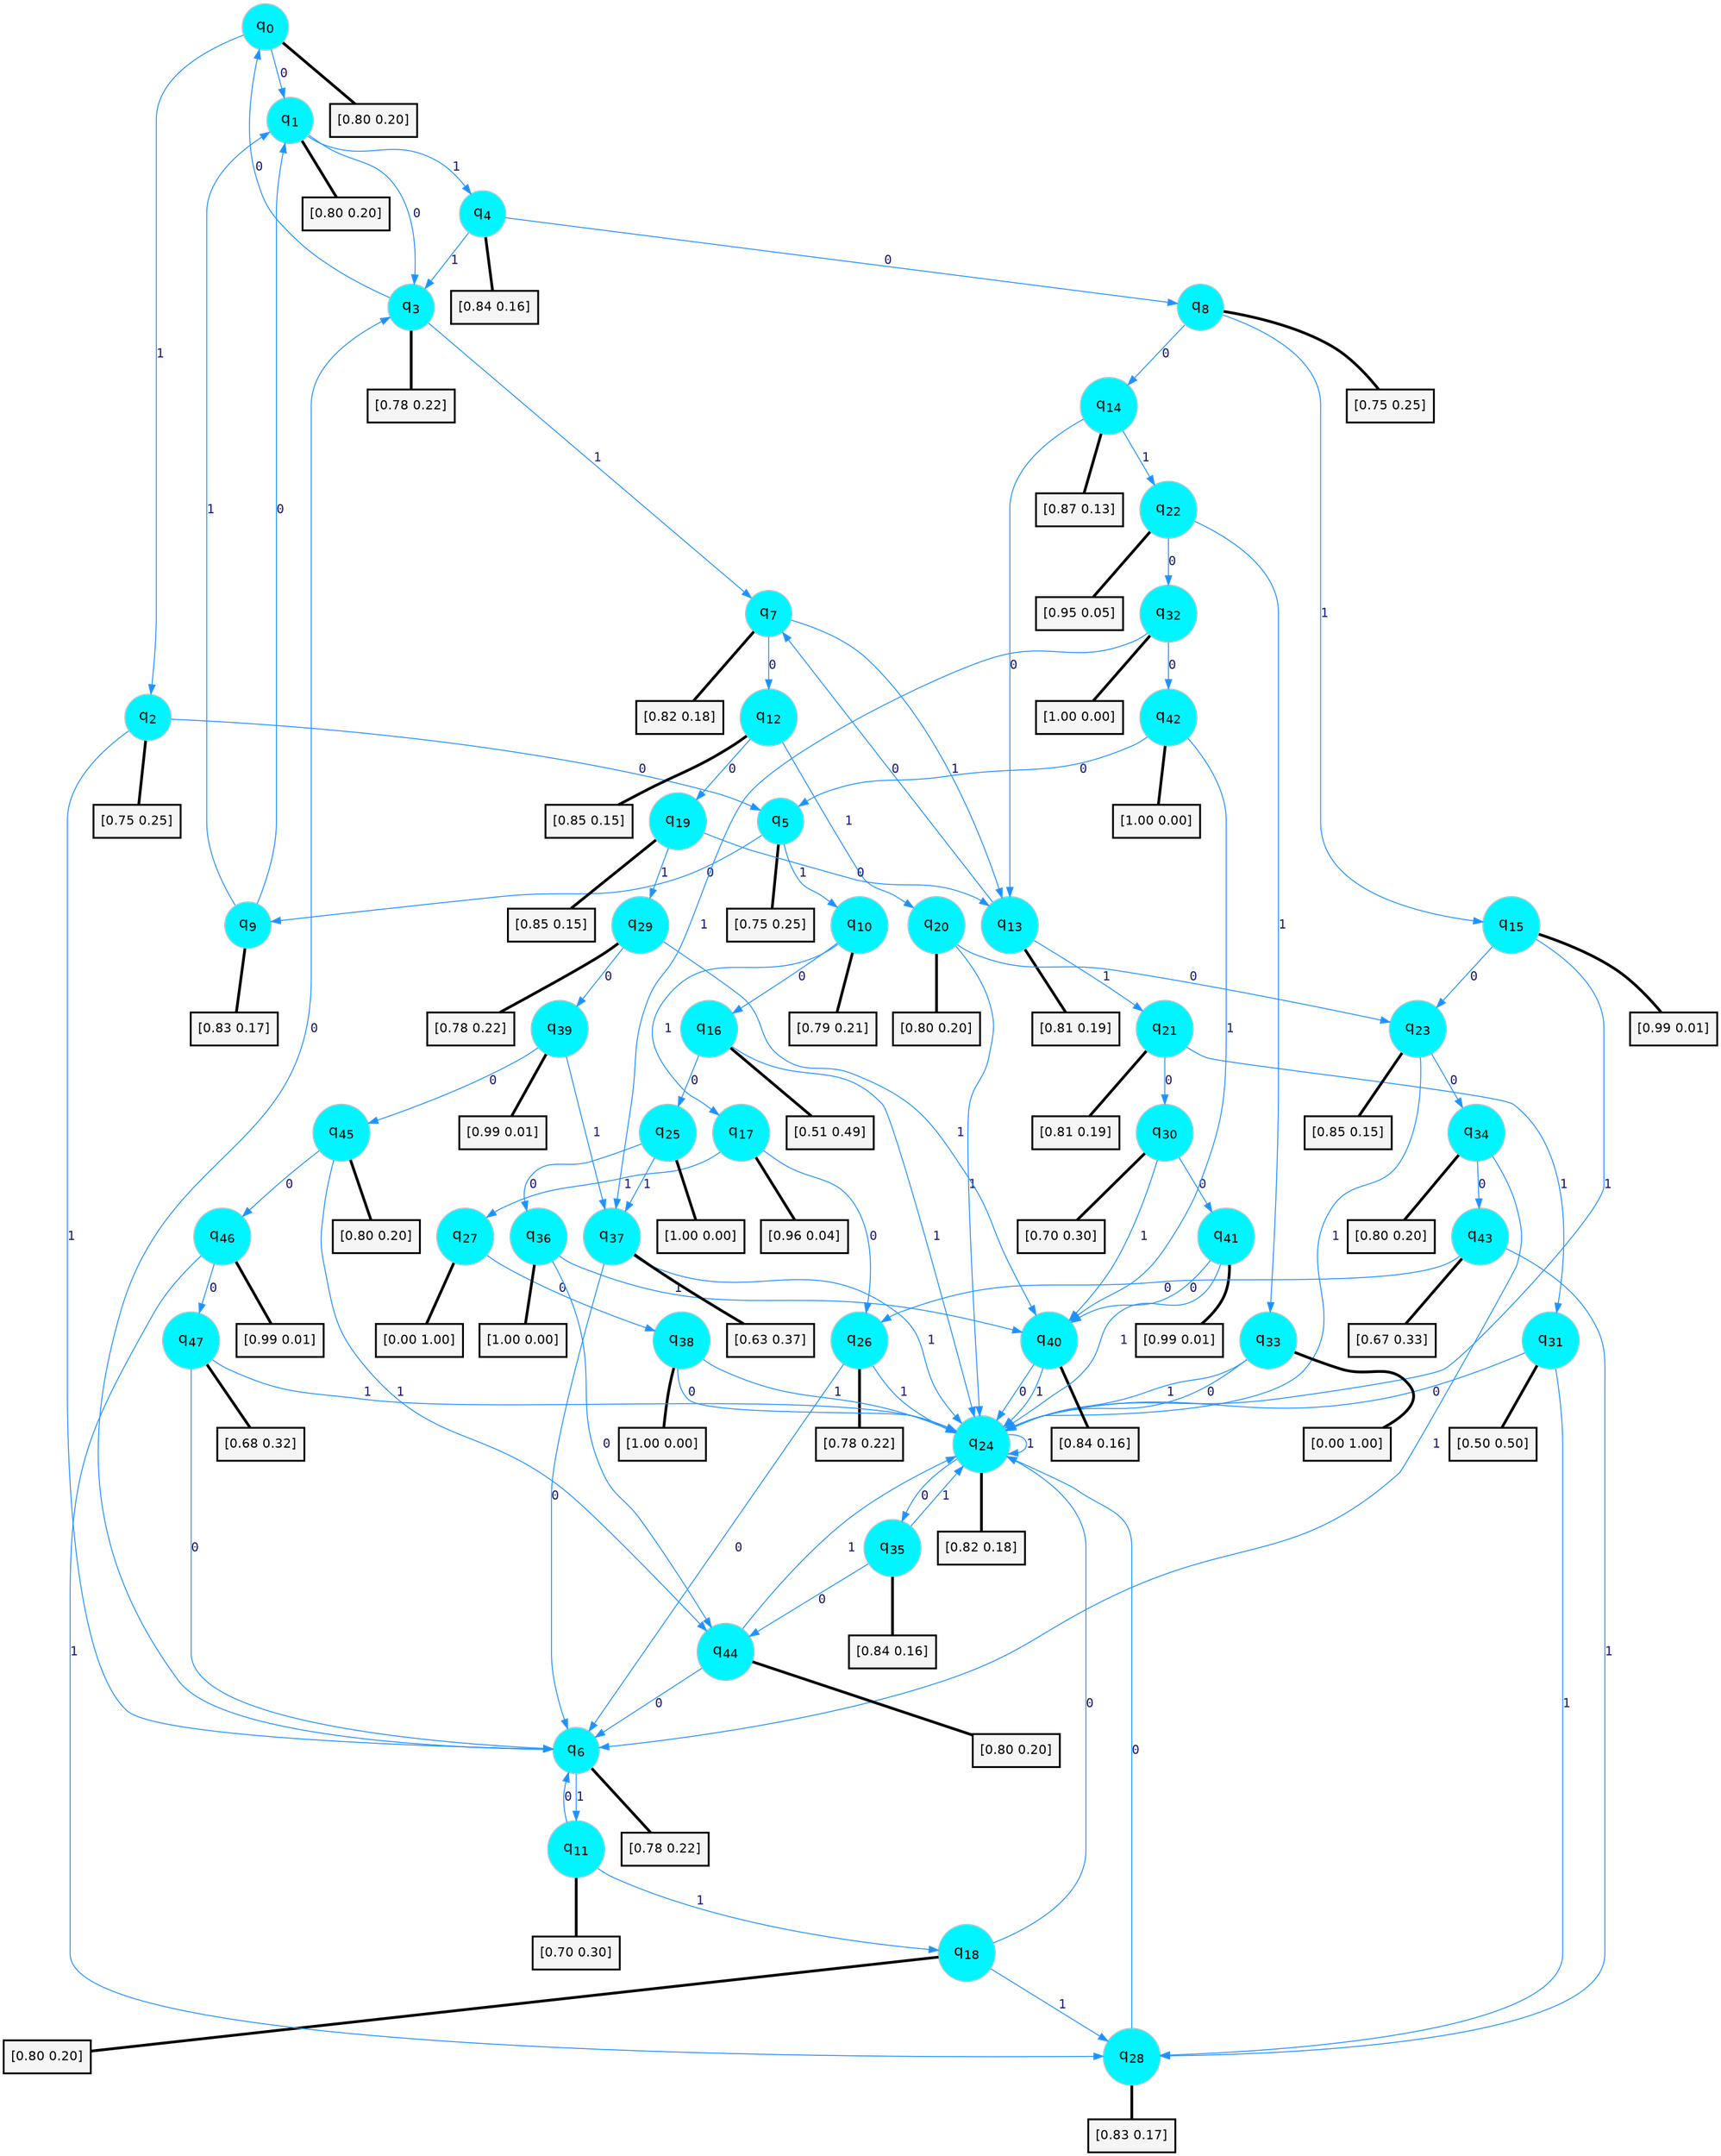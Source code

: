 digraph G {
graph [
bgcolor=transparent, dpi=300, rankdir=TD, size="40,25"];
node [
color=gray, fillcolor=turquoise1, fontcolor=black, fontname=Helvetica, fontsize=16, fontweight=bold, shape=circle, style=filled];
edge [
arrowsize=1, color=dodgerblue1, fontcolor=midnightblue, fontname=courier, fontweight=bold, penwidth=1, style=solid, weight=20];
0[label=<q<SUB>0</SUB>>];
1[label=<q<SUB>1</SUB>>];
2[label=<q<SUB>2</SUB>>];
3[label=<q<SUB>3</SUB>>];
4[label=<q<SUB>4</SUB>>];
5[label=<q<SUB>5</SUB>>];
6[label=<q<SUB>6</SUB>>];
7[label=<q<SUB>7</SUB>>];
8[label=<q<SUB>8</SUB>>];
9[label=<q<SUB>9</SUB>>];
10[label=<q<SUB>10</SUB>>];
11[label=<q<SUB>11</SUB>>];
12[label=<q<SUB>12</SUB>>];
13[label=<q<SUB>13</SUB>>];
14[label=<q<SUB>14</SUB>>];
15[label=<q<SUB>15</SUB>>];
16[label=<q<SUB>16</SUB>>];
17[label=<q<SUB>17</SUB>>];
18[label=<q<SUB>18</SUB>>];
19[label=<q<SUB>19</SUB>>];
20[label=<q<SUB>20</SUB>>];
21[label=<q<SUB>21</SUB>>];
22[label=<q<SUB>22</SUB>>];
23[label=<q<SUB>23</SUB>>];
24[label=<q<SUB>24</SUB>>];
25[label=<q<SUB>25</SUB>>];
26[label=<q<SUB>26</SUB>>];
27[label=<q<SUB>27</SUB>>];
28[label=<q<SUB>28</SUB>>];
29[label=<q<SUB>29</SUB>>];
30[label=<q<SUB>30</SUB>>];
31[label=<q<SUB>31</SUB>>];
32[label=<q<SUB>32</SUB>>];
33[label=<q<SUB>33</SUB>>];
34[label=<q<SUB>34</SUB>>];
35[label=<q<SUB>35</SUB>>];
36[label=<q<SUB>36</SUB>>];
37[label=<q<SUB>37</SUB>>];
38[label=<q<SUB>38</SUB>>];
39[label=<q<SUB>39</SUB>>];
40[label=<q<SUB>40</SUB>>];
41[label=<q<SUB>41</SUB>>];
42[label=<q<SUB>42</SUB>>];
43[label=<q<SUB>43</SUB>>];
44[label=<q<SUB>44</SUB>>];
45[label=<q<SUB>45</SUB>>];
46[label=<q<SUB>46</SUB>>];
47[label=<q<SUB>47</SUB>>];
48[label="[0.80 0.20]", shape=box,fontcolor=black, fontname=Helvetica, fontsize=14, penwidth=2, fillcolor=whitesmoke,color=black];
49[label="[0.80 0.20]", shape=box,fontcolor=black, fontname=Helvetica, fontsize=14, penwidth=2, fillcolor=whitesmoke,color=black];
50[label="[0.75 0.25]", shape=box,fontcolor=black, fontname=Helvetica, fontsize=14, penwidth=2, fillcolor=whitesmoke,color=black];
51[label="[0.78 0.22]", shape=box,fontcolor=black, fontname=Helvetica, fontsize=14, penwidth=2, fillcolor=whitesmoke,color=black];
52[label="[0.84 0.16]", shape=box,fontcolor=black, fontname=Helvetica, fontsize=14, penwidth=2, fillcolor=whitesmoke,color=black];
53[label="[0.75 0.25]", shape=box,fontcolor=black, fontname=Helvetica, fontsize=14, penwidth=2, fillcolor=whitesmoke,color=black];
54[label="[0.78 0.22]", shape=box,fontcolor=black, fontname=Helvetica, fontsize=14, penwidth=2, fillcolor=whitesmoke,color=black];
55[label="[0.82 0.18]", shape=box,fontcolor=black, fontname=Helvetica, fontsize=14, penwidth=2, fillcolor=whitesmoke,color=black];
56[label="[0.75 0.25]", shape=box,fontcolor=black, fontname=Helvetica, fontsize=14, penwidth=2, fillcolor=whitesmoke,color=black];
57[label="[0.83 0.17]", shape=box,fontcolor=black, fontname=Helvetica, fontsize=14, penwidth=2, fillcolor=whitesmoke,color=black];
58[label="[0.79 0.21]", shape=box,fontcolor=black, fontname=Helvetica, fontsize=14, penwidth=2, fillcolor=whitesmoke,color=black];
59[label="[0.70 0.30]", shape=box,fontcolor=black, fontname=Helvetica, fontsize=14, penwidth=2, fillcolor=whitesmoke,color=black];
60[label="[0.85 0.15]", shape=box,fontcolor=black, fontname=Helvetica, fontsize=14, penwidth=2, fillcolor=whitesmoke,color=black];
61[label="[0.81 0.19]", shape=box,fontcolor=black, fontname=Helvetica, fontsize=14, penwidth=2, fillcolor=whitesmoke,color=black];
62[label="[0.87 0.13]", shape=box,fontcolor=black, fontname=Helvetica, fontsize=14, penwidth=2, fillcolor=whitesmoke,color=black];
63[label="[0.99 0.01]", shape=box,fontcolor=black, fontname=Helvetica, fontsize=14, penwidth=2, fillcolor=whitesmoke,color=black];
64[label="[0.51 0.49]", shape=box,fontcolor=black, fontname=Helvetica, fontsize=14, penwidth=2, fillcolor=whitesmoke,color=black];
65[label="[0.96 0.04]", shape=box,fontcolor=black, fontname=Helvetica, fontsize=14, penwidth=2, fillcolor=whitesmoke,color=black];
66[label="[0.80 0.20]", shape=box,fontcolor=black, fontname=Helvetica, fontsize=14, penwidth=2, fillcolor=whitesmoke,color=black];
67[label="[0.85 0.15]", shape=box,fontcolor=black, fontname=Helvetica, fontsize=14, penwidth=2, fillcolor=whitesmoke,color=black];
68[label="[0.80 0.20]", shape=box,fontcolor=black, fontname=Helvetica, fontsize=14, penwidth=2, fillcolor=whitesmoke,color=black];
69[label="[0.81 0.19]", shape=box,fontcolor=black, fontname=Helvetica, fontsize=14, penwidth=2, fillcolor=whitesmoke,color=black];
70[label="[0.95 0.05]", shape=box,fontcolor=black, fontname=Helvetica, fontsize=14, penwidth=2, fillcolor=whitesmoke,color=black];
71[label="[0.85 0.15]", shape=box,fontcolor=black, fontname=Helvetica, fontsize=14, penwidth=2, fillcolor=whitesmoke,color=black];
72[label="[0.82 0.18]", shape=box,fontcolor=black, fontname=Helvetica, fontsize=14, penwidth=2, fillcolor=whitesmoke,color=black];
73[label="[1.00 0.00]", shape=box,fontcolor=black, fontname=Helvetica, fontsize=14, penwidth=2, fillcolor=whitesmoke,color=black];
74[label="[0.78 0.22]", shape=box,fontcolor=black, fontname=Helvetica, fontsize=14, penwidth=2, fillcolor=whitesmoke,color=black];
75[label="[0.00 1.00]", shape=box,fontcolor=black, fontname=Helvetica, fontsize=14, penwidth=2, fillcolor=whitesmoke,color=black];
76[label="[0.83 0.17]", shape=box,fontcolor=black, fontname=Helvetica, fontsize=14, penwidth=2, fillcolor=whitesmoke,color=black];
77[label="[0.78 0.22]", shape=box,fontcolor=black, fontname=Helvetica, fontsize=14, penwidth=2, fillcolor=whitesmoke,color=black];
78[label="[0.70 0.30]", shape=box,fontcolor=black, fontname=Helvetica, fontsize=14, penwidth=2, fillcolor=whitesmoke,color=black];
79[label="[0.50 0.50]", shape=box,fontcolor=black, fontname=Helvetica, fontsize=14, penwidth=2, fillcolor=whitesmoke,color=black];
80[label="[1.00 0.00]", shape=box,fontcolor=black, fontname=Helvetica, fontsize=14, penwidth=2, fillcolor=whitesmoke,color=black];
81[label="[0.00 1.00]", shape=box,fontcolor=black, fontname=Helvetica, fontsize=14, penwidth=2, fillcolor=whitesmoke,color=black];
82[label="[0.80 0.20]", shape=box,fontcolor=black, fontname=Helvetica, fontsize=14, penwidth=2, fillcolor=whitesmoke,color=black];
83[label="[0.84 0.16]", shape=box,fontcolor=black, fontname=Helvetica, fontsize=14, penwidth=2, fillcolor=whitesmoke,color=black];
84[label="[1.00 0.00]", shape=box,fontcolor=black, fontname=Helvetica, fontsize=14, penwidth=2, fillcolor=whitesmoke,color=black];
85[label="[0.63 0.37]", shape=box,fontcolor=black, fontname=Helvetica, fontsize=14, penwidth=2, fillcolor=whitesmoke,color=black];
86[label="[1.00 0.00]", shape=box,fontcolor=black, fontname=Helvetica, fontsize=14, penwidth=2, fillcolor=whitesmoke,color=black];
87[label="[0.99 0.01]", shape=box,fontcolor=black, fontname=Helvetica, fontsize=14, penwidth=2, fillcolor=whitesmoke,color=black];
88[label="[0.84 0.16]", shape=box,fontcolor=black, fontname=Helvetica, fontsize=14, penwidth=2, fillcolor=whitesmoke,color=black];
89[label="[0.99 0.01]", shape=box,fontcolor=black, fontname=Helvetica, fontsize=14, penwidth=2, fillcolor=whitesmoke,color=black];
90[label="[1.00 0.00]", shape=box,fontcolor=black, fontname=Helvetica, fontsize=14, penwidth=2, fillcolor=whitesmoke,color=black];
91[label="[0.67 0.33]", shape=box,fontcolor=black, fontname=Helvetica, fontsize=14, penwidth=2, fillcolor=whitesmoke,color=black];
92[label="[0.80 0.20]", shape=box,fontcolor=black, fontname=Helvetica, fontsize=14, penwidth=2, fillcolor=whitesmoke,color=black];
93[label="[0.80 0.20]", shape=box,fontcolor=black, fontname=Helvetica, fontsize=14, penwidth=2, fillcolor=whitesmoke,color=black];
94[label="[0.99 0.01]", shape=box,fontcolor=black, fontname=Helvetica, fontsize=14, penwidth=2, fillcolor=whitesmoke,color=black];
95[label="[0.68 0.32]", shape=box,fontcolor=black, fontname=Helvetica, fontsize=14, penwidth=2, fillcolor=whitesmoke,color=black];
0->1 [label=0];
0->2 [label=1];
0->48 [arrowhead=none, penwidth=3,color=black];
1->3 [label=0];
1->4 [label=1];
1->49 [arrowhead=none, penwidth=3,color=black];
2->5 [label=0];
2->6 [label=1];
2->50 [arrowhead=none, penwidth=3,color=black];
3->0 [label=0];
3->7 [label=1];
3->51 [arrowhead=none, penwidth=3,color=black];
4->8 [label=0];
4->3 [label=1];
4->52 [arrowhead=none, penwidth=3,color=black];
5->9 [label=0];
5->10 [label=1];
5->53 [arrowhead=none, penwidth=3,color=black];
6->3 [label=0];
6->11 [label=1];
6->54 [arrowhead=none, penwidth=3,color=black];
7->12 [label=0];
7->13 [label=1];
7->55 [arrowhead=none, penwidth=3,color=black];
8->14 [label=0];
8->15 [label=1];
8->56 [arrowhead=none, penwidth=3,color=black];
9->1 [label=0];
9->1 [label=1];
9->57 [arrowhead=none, penwidth=3,color=black];
10->16 [label=0];
10->17 [label=1];
10->58 [arrowhead=none, penwidth=3,color=black];
11->6 [label=0];
11->18 [label=1];
11->59 [arrowhead=none, penwidth=3,color=black];
12->19 [label=0];
12->20 [label=1];
12->60 [arrowhead=none, penwidth=3,color=black];
13->7 [label=0];
13->21 [label=1];
13->61 [arrowhead=none, penwidth=3,color=black];
14->13 [label=0];
14->22 [label=1];
14->62 [arrowhead=none, penwidth=3,color=black];
15->23 [label=0];
15->24 [label=1];
15->63 [arrowhead=none, penwidth=3,color=black];
16->25 [label=0];
16->24 [label=1];
16->64 [arrowhead=none, penwidth=3,color=black];
17->26 [label=0];
17->27 [label=1];
17->65 [arrowhead=none, penwidth=3,color=black];
18->24 [label=0];
18->28 [label=1];
18->66 [arrowhead=none, penwidth=3,color=black];
19->13 [label=0];
19->29 [label=1];
19->67 [arrowhead=none, penwidth=3,color=black];
20->23 [label=0];
20->24 [label=1];
20->68 [arrowhead=none, penwidth=3,color=black];
21->30 [label=0];
21->31 [label=1];
21->69 [arrowhead=none, penwidth=3,color=black];
22->32 [label=0];
22->33 [label=1];
22->70 [arrowhead=none, penwidth=3,color=black];
23->34 [label=0];
23->24 [label=1];
23->71 [arrowhead=none, penwidth=3,color=black];
24->35 [label=0];
24->24 [label=1];
24->72 [arrowhead=none, penwidth=3,color=black];
25->36 [label=0];
25->37 [label=1];
25->73 [arrowhead=none, penwidth=3,color=black];
26->6 [label=0];
26->24 [label=1];
26->74 [arrowhead=none, penwidth=3,color=black];
27->38 [label=0];
27->75 [arrowhead=none, penwidth=3,color=black];
28->24 [label=0];
28->76 [arrowhead=none, penwidth=3,color=black];
29->39 [label=0];
29->40 [label=1];
29->77 [arrowhead=none, penwidth=3,color=black];
30->41 [label=0];
30->40 [label=1];
30->78 [arrowhead=none, penwidth=3,color=black];
31->24 [label=0];
31->28 [label=1];
31->79 [arrowhead=none, penwidth=3,color=black];
32->42 [label=0];
32->37 [label=1];
32->80 [arrowhead=none, penwidth=3,color=black];
33->24 [label=0];
33->24 [label=1];
33->81 [arrowhead=none, penwidth=3,color=black];
34->43 [label=0];
34->6 [label=1];
34->82 [arrowhead=none, penwidth=3,color=black];
35->44 [label=0];
35->24 [label=1];
35->83 [arrowhead=none, penwidth=3,color=black];
36->44 [label=0];
36->40 [label=1];
36->84 [arrowhead=none, penwidth=3,color=black];
37->6 [label=0];
37->24 [label=1];
37->85 [arrowhead=none, penwidth=3,color=black];
38->24 [label=0];
38->24 [label=1];
38->86 [arrowhead=none, penwidth=3,color=black];
39->45 [label=0];
39->37 [label=1];
39->87 [arrowhead=none, penwidth=3,color=black];
40->24 [label=0];
40->24 [label=1];
40->88 [arrowhead=none, penwidth=3,color=black];
41->40 [label=0];
41->24 [label=1];
41->89 [arrowhead=none, penwidth=3,color=black];
42->5 [label=0];
42->40 [label=1];
42->90 [arrowhead=none, penwidth=3,color=black];
43->26 [label=0];
43->28 [label=1];
43->91 [arrowhead=none, penwidth=3,color=black];
44->6 [label=0];
44->24 [label=1];
44->92 [arrowhead=none, penwidth=3,color=black];
45->46 [label=0];
45->44 [label=1];
45->93 [arrowhead=none, penwidth=3,color=black];
46->47 [label=0];
46->28 [label=1];
46->94 [arrowhead=none, penwidth=3,color=black];
47->6 [label=0];
47->24 [label=1];
47->95 [arrowhead=none, penwidth=3,color=black];
}
